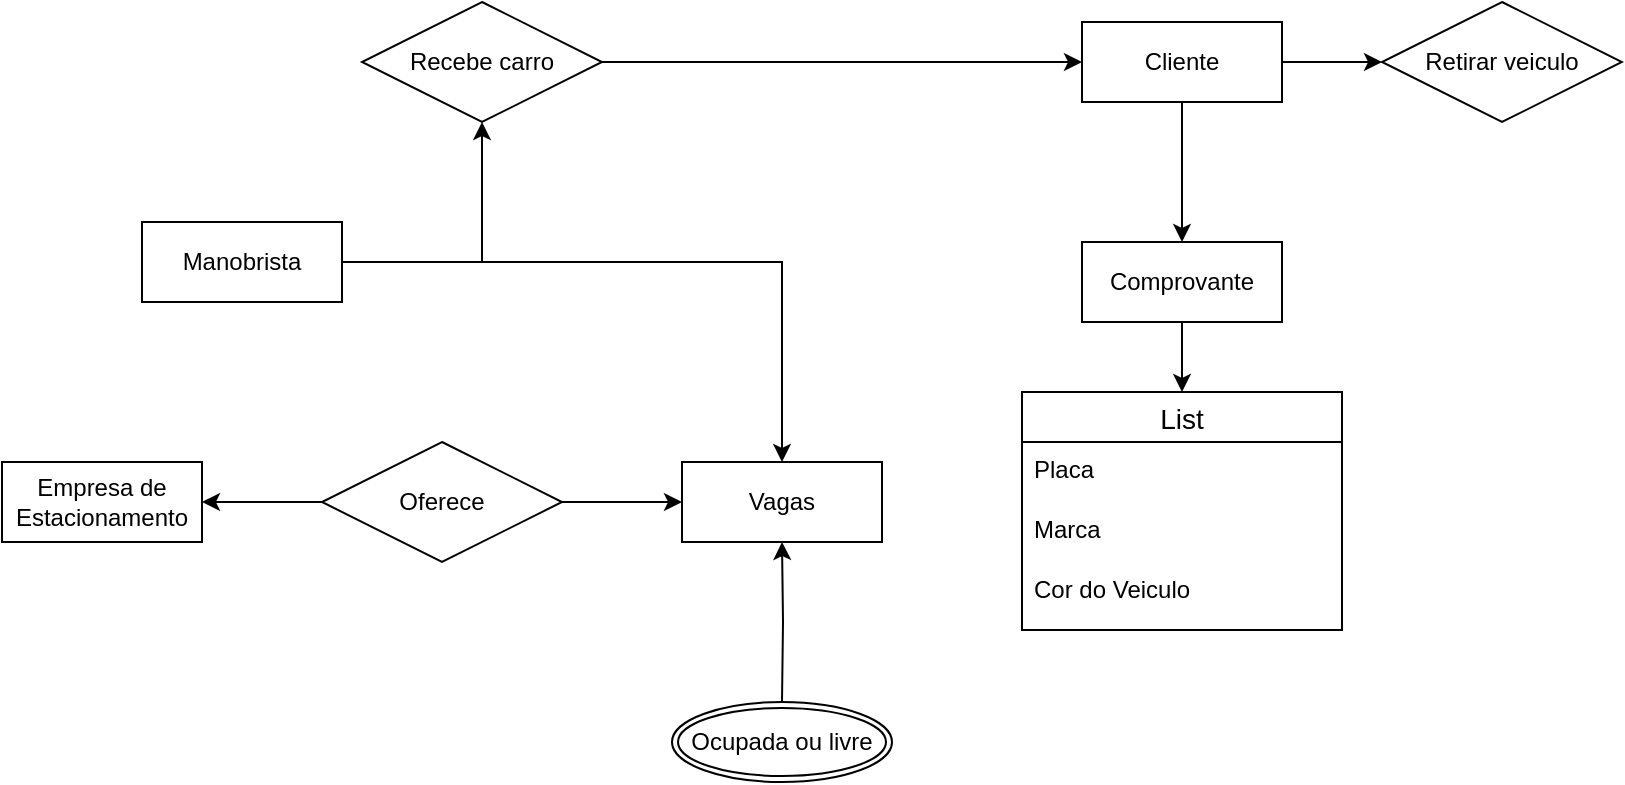 <mxfile version="24.7.7">
  <diagram name="Página-1" id="uyeFe4am26Svsd_5oXnZ">
    <mxGraphModel dx="832" dy="478" grid="1" gridSize="10" guides="1" tooltips="1" connect="1" arrows="1" fold="1" page="1" pageScale="1" pageWidth="827" pageHeight="1169" math="0" shadow="0">
      <root>
        <mxCell id="0" />
        <mxCell id="1" parent="0" />
        <mxCell id="mmO-NFrml43Su9Zv2euZ-19" value="Empresa de Estacionamento" style="whiteSpace=wrap;html=1;align=center;" vertex="1" parent="1">
          <mxGeometry x="100" y="320" width="100" height="40" as="geometry" />
        </mxCell>
        <mxCell id="mmO-NFrml43Su9Zv2euZ-20" value="Vagas" style="whiteSpace=wrap;html=1;align=center;" vertex="1" parent="1">
          <mxGeometry x="440" y="320" width="100" height="40" as="geometry" />
        </mxCell>
        <mxCell id="mmO-NFrml43Su9Zv2euZ-22" value="" style="edgeStyle=orthogonalEdgeStyle;rounded=0;orthogonalLoop=1;jettySize=auto;html=1;" edge="1" parent="1" source="mmO-NFrml43Su9Zv2euZ-21" target="mmO-NFrml43Su9Zv2euZ-20">
          <mxGeometry relative="1" as="geometry" />
        </mxCell>
        <mxCell id="mmO-NFrml43Su9Zv2euZ-23" value="" style="edgeStyle=orthogonalEdgeStyle;rounded=0;orthogonalLoop=1;jettySize=auto;html=1;" edge="1" parent="1" source="mmO-NFrml43Su9Zv2euZ-21" target="mmO-NFrml43Su9Zv2euZ-19">
          <mxGeometry relative="1" as="geometry" />
        </mxCell>
        <mxCell id="mmO-NFrml43Su9Zv2euZ-21" value="Oferece" style="shape=rhombus;perimeter=rhombusPerimeter;whiteSpace=wrap;html=1;align=center;" vertex="1" parent="1">
          <mxGeometry x="260" y="310" width="120" height="60" as="geometry" />
        </mxCell>
        <mxCell id="mmO-NFrml43Su9Zv2euZ-26" value="" style="edgeStyle=orthogonalEdgeStyle;rounded=0;orthogonalLoop=1;jettySize=auto;html=1;" edge="1" parent="1" target="mmO-NFrml43Su9Zv2euZ-20">
          <mxGeometry relative="1" as="geometry">
            <mxPoint x="490" y="440" as="sourcePoint" />
          </mxGeometry>
        </mxCell>
        <mxCell id="mmO-NFrml43Su9Zv2euZ-25" value="Ocupada ou livre" style="ellipse;shape=doubleEllipse;margin=3;whiteSpace=wrap;html=1;align=center;" vertex="1" parent="1">
          <mxGeometry x="435" y="440" width="110" height="40" as="geometry" />
        </mxCell>
        <mxCell id="mmO-NFrml43Su9Zv2euZ-36" value="" style="edgeStyle=orthogonalEdgeStyle;rounded=0;orthogonalLoop=1;jettySize=auto;html=1;" edge="1" parent="1" source="mmO-NFrml43Su9Zv2euZ-29" target="mmO-NFrml43Su9Zv2euZ-27">
          <mxGeometry relative="1" as="geometry" />
        </mxCell>
        <mxCell id="mmO-NFrml43Su9Zv2euZ-38" style="edgeStyle=orthogonalEdgeStyle;rounded=0;orthogonalLoop=1;jettySize=auto;html=1;entryX=0.5;entryY=0;entryDx=0;entryDy=0;" edge="1" parent="1" source="mmO-NFrml43Su9Zv2euZ-29" target="mmO-NFrml43Su9Zv2euZ-20">
          <mxGeometry relative="1" as="geometry" />
        </mxCell>
        <mxCell id="mmO-NFrml43Su9Zv2euZ-29" value="Manobrista" style="whiteSpace=wrap;html=1;align=center;" vertex="1" parent="1">
          <mxGeometry x="170" y="200" width="100" height="40" as="geometry" />
        </mxCell>
        <mxCell id="mmO-NFrml43Su9Zv2euZ-40" value="" style="edgeStyle=orthogonalEdgeStyle;rounded=0;orthogonalLoop=1;jettySize=auto;html=1;" edge="1" parent="1" source="mmO-NFrml43Su9Zv2euZ-32" target="mmO-NFrml43Su9Zv2euZ-39">
          <mxGeometry relative="1" as="geometry" />
        </mxCell>
        <mxCell id="mmO-NFrml43Su9Zv2euZ-48" value="" style="edgeStyle=orthogonalEdgeStyle;rounded=0;orthogonalLoop=1;jettySize=auto;html=1;" edge="1" parent="1" source="mmO-NFrml43Su9Zv2euZ-32" target="mmO-NFrml43Su9Zv2euZ-47">
          <mxGeometry relative="1" as="geometry" />
        </mxCell>
        <mxCell id="mmO-NFrml43Su9Zv2euZ-32" value="Cliente" style="whiteSpace=wrap;html=1;align=center;" vertex="1" parent="1">
          <mxGeometry x="640" y="100" width="100" height="40" as="geometry" />
        </mxCell>
        <mxCell id="mmO-NFrml43Su9Zv2euZ-37" value="" style="edgeStyle=orthogonalEdgeStyle;rounded=0;orthogonalLoop=1;jettySize=auto;html=1;" edge="1" parent="1" source="mmO-NFrml43Su9Zv2euZ-27" target="mmO-NFrml43Su9Zv2euZ-32">
          <mxGeometry relative="1" as="geometry" />
        </mxCell>
        <mxCell id="mmO-NFrml43Su9Zv2euZ-27" value="Recebe carro" style="shape=rhombus;perimeter=rhombusPerimeter;whiteSpace=wrap;html=1;align=center;" vertex="1" parent="1">
          <mxGeometry x="280" y="90" width="120" height="60" as="geometry" />
        </mxCell>
        <mxCell id="mmO-NFrml43Su9Zv2euZ-46" style="edgeStyle=orthogonalEdgeStyle;rounded=0;orthogonalLoop=1;jettySize=auto;html=1;entryX=0.5;entryY=0;entryDx=0;entryDy=0;" edge="1" parent="1" source="mmO-NFrml43Su9Zv2euZ-39" target="mmO-NFrml43Su9Zv2euZ-41">
          <mxGeometry relative="1" as="geometry" />
        </mxCell>
        <mxCell id="mmO-NFrml43Su9Zv2euZ-39" value="Comprovante" style="whiteSpace=wrap;html=1;align=center;" vertex="1" parent="1">
          <mxGeometry x="640" y="210" width="100" height="40" as="geometry" />
        </mxCell>
        <mxCell id="mmO-NFrml43Su9Zv2euZ-47" value="Retirar veiculo" style="shape=rhombus;perimeter=rhombusPerimeter;whiteSpace=wrap;html=1;align=center;" vertex="1" parent="1">
          <mxGeometry x="790" y="90" width="120" height="60" as="geometry" />
        </mxCell>
        <mxCell id="mmO-NFrml43Su9Zv2euZ-41" value="List" style="swimlane;fontStyle=0;childLayout=stackLayout;horizontal=1;startSize=25;horizontalStack=0;resizeParent=1;resizeParentMax=0;resizeLast=0;collapsible=1;marginBottom=0;align=center;fontSize=14;" vertex="1" parent="1">
          <mxGeometry x="610" y="285" width="160" height="119" as="geometry">
            <mxRectangle x="610" y="285" width="60" height="30" as="alternateBounds" />
          </mxGeometry>
        </mxCell>
        <mxCell id="mmO-NFrml43Su9Zv2euZ-42" value="Placa" style="text;strokeColor=none;fillColor=none;spacingLeft=4;spacingRight=4;overflow=hidden;rotatable=0;points=[[0,0.5],[1,0.5]];portConstraint=eastwest;fontSize=12;whiteSpace=wrap;html=1;" vertex="1" parent="mmO-NFrml43Su9Zv2euZ-41">
          <mxGeometry y="25" width="160" height="30" as="geometry" />
        </mxCell>
        <mxCell id="mmO-NFrml43Su9Zv2euZ-43" value="Marca&amp;nbsp;" style="text;strokeColor=none;fillColor=none;spacingLeft=4;spacingRight=4;overflow=hidden;rotatable=0;points=[[0,0.5],[1,0.5]];portConstraint=eastwest;fontSize=12;whiteSpace=wrap;html=1;" vertex="1" parent="mmO-NFrml43Su9Zv2euZ-41">
          <mxGeometry y="55" width="160" height="30" as="geometry" />
        </mxCell>
        <mxCell id="mmO-NFrml43Su9Zv2euZ-44" value="Cor do Veiculo" style="text;strokeColor=none;fillColor=none;spacingLeft=4;spacingRight=4;overflow=hidden;rotatable=0;points=[[0,0.5],[1,0.5]];portConstraint=eastwest;fontSize=12;whiteSpace=wrap;html=1;" vertex="1" parent="mmO-NFrml43Su9Zv2euZ-41">
          <mxGeometry y="85" width="160" height="34" as="geometry" />
        </mxCell>
      </root>
    </mxGraphModel>
  </diagram>
</mxfile>
